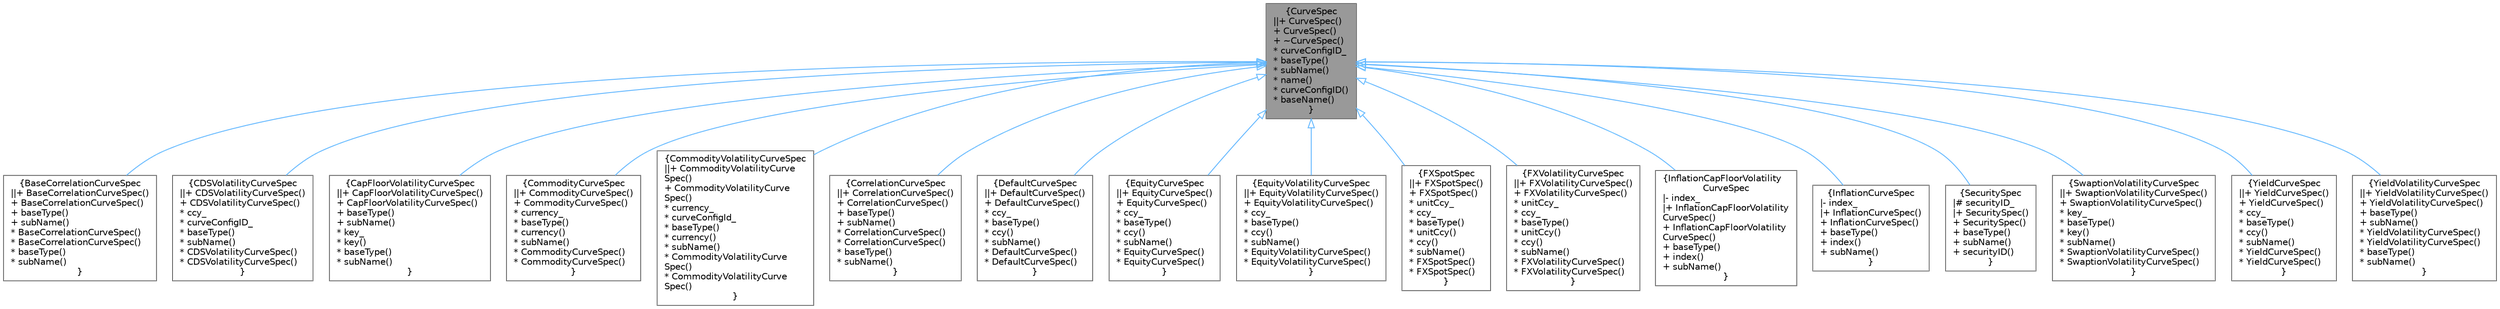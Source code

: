 digraph "CurveSpec"
{
 // INTERACTIVE_SVG=YES
 // LATEX_PDF_SIZE
  bgcolor="transparent";
  edge [fontname=Helvetica,fontsize=10,labelfontname=Helvetica,labelfontsize=10];
  node [fontname=Helvetica,fontsize=10,shape=box,height=0.2,width=0.4];
  Node1 [label="{CurveSpec\n||+ CurveSpec()\l+ CurveSpec()\l+ ~CurveSpec()\l* curveConfigID_\l* baseType()\l* subName()\l* name()\l* curveConfigID()\l* baseName()\l}",height=0.2,width=0.4,color="gray40", fillcolor="grey60", style="filled", fontcolor="black",tooltip="Curve Specification."];
  Node1 -> Node2 [dir="back",color="steelblue1",style="solid",arrowtail="onormal"];
  Node2 [label="{BaseCorrelationCurveSpec\n||+ BaseCorrelationCurveSpec()\l+ BaseCorrelationCurveSpec()\l+ baseType()\l+ subName()\l* BaseCorrelationCurveSpec()\l* BaseCorrelationCurveSpec()\l* baseType()\l* subName()\l}",height=0.2,width=0.4,color="gray40", fillcolor="white", style="filled",URL="$classore_1_1data_1_1_base_correlation_curve_spec.html",tooltip="Base Correlation surface description."];
  Node1 -> Node3 [dir="back",color="steelblue1",style="solid",arrowtail="onormal"];
  Node3 [label="{CDSVolatilityCurveSpec\n||+ CDSVolatilityCurveSpec()\l+ CDSVolatilityCurveSpec()\l* ccy_\l* curveConfigID_\l* baseType()\l* subName()\l* CDSVolatilityCurveSpec()\l* CDSVolatilityCurveSpec()\l}",height=0.2,width=0.4,color="gray40", fillcolor="white", style="filled",URL="$classore_1_1data_1_1_c_d_s_volatility_curve_spec.html",tooltip="CDS Volatility curve description."];
  Node1 -> Node4 [dir="back",color="steelblue1",style="solid",arrowtail="onormal"];
  Node4 [label="{CapFloorVolatilityCurveSpec\n||+ CapFloorVolatilityCurveSpec()\l+ CapFloorVolatilityCurveSpec()\l+ baseType()\l+ subName()\l* key_\l* key()\l* baseType()\l* subName()\l}",height=0.2,width=0.4,color="gray40", fillcolor="white", style="filled",URL="$classore_1_1data_1_1_cap_floor_volatility_curve_spec.html",tooltip="Cap/Floor Volatility curve description."];
  Node1 -> Node5 [dir="back",color="steelblue1",style="solid",arrowtail="onormal"];
  Node5 [label="{CommodityCurveSpec\n||+ CommodityCurveSpec()\l+ CommodityCurveSpec()\l* currency_\l* baseType()\l* currency()\l* subName()\l* CommodityCurveSpec()\l* CommodityCurveSpec()\l}",height=0.2,width=0.4,color="gray40", fillcolor="white", style="filled",URL="$classore_1_1data_1_1_commodity_curve_spec.html",tooltip="Commodity curve description."];
  Node1 -> Node6 [dir="back",color="steelblue1",style="solid",arrowtail="onormal"];
  Node6 [label="{CommodityVolatilityCurveSpec\n||+ CommodityVolatilityCurve\lSpec()\l+ CommodityVolatilityCurve\lSpec()\l* currency_\l* curveConfigId_\l* baseType()\l* currency()\l* subName()\l* CommodityVolatilityCurve\lSpec()\l* CommodityVolatilityCurve\lSpec()\l}",height=0.2,width=0.4,color="gray40", fillcolor="white", style="filled",URL="$classore_1_1data_1_1_commodity_volatility_curve_spec.html",tooltip="Commodity volatility description."];
  Node1 -> Node7 [dir="back",color="steelblue1",style="solid",arrowtail="onormal"];
  Node7 [label="{CorrelationCurveSpec\n||+ CorrelationCurveSpec()\l+ CorrelationCurveSpec()\l+ baseType()\l+ subName()\l* CorrelationCurveSpec()\l* CorrelationCurveSpec()\l* baseType()\l* subName()\l}",height=0.2,width=0.4,color="gray40", fillcolor="white", style="filled",URL="$classore_1_1data_1_1_correlation_curve_spec.html",tooltip="Correlation curve description."];
  Node1 -> Node8 [dir="back",color="steelblue1",style="solid",arrowtail="onormal"];
  Node8 [label="{DefaultCurveSpec\n||+ DefaultCurveSpec()\l+ DefaultCurveSpec()\l* ccy_\l* baseType()\l* ccy()\l* subName()\l* DefaultCurveSpec()\l* DefaultCurveSpec()\l}",height=0.2,width=0.4,color="gray40", fillcolor="white", style="filled",URL="$classore_1_1data_1_1_default_curve_spec.html",tooltip="Default curve description."];
  Node1 -> Node9 [dir="back",color="steelblue1",style="solid",arrowtail="onormal"];
  Node9 [label="{EquityCurveSpec\n||+ EquityCurveSpec()\l+ EquityCurveSpec()\l* ccy_\l* baseType()\l* ccy()\l* subName()\l* EquityCurveSpec()\l* EquityCurveSpec()\l}",height=0.2,width=0.4,color="gray40", fillcolor="white", style="filled",URL="$classore_1_1data_1_1_equity_curve_spec.html",tooltip="Equity curve description."];
  Node1 -> Node10 [dir="back",color="steelblue1",style="solid",arrowtail="onormal"];
  Node10 [label="{EquityVolatilityCurveSpec\n||+ EquityVolatilityCurveSpec()\l+ EquityVolatilityCurveSpec()\l* ccy_\l* baseType()\l* ccy()\l* subName()\l* EquityVolatilityCurveSpec()\l* EquityVolatilityCurveSpec()\l}",height=0.2,width=0.4,color="gray40", fillcolor="white", style="filled",URL="$classore_1_1data_1_1_equity_volatility_curve_spec.html",tooltip="Equity Volatility curve description."];
  Node1 -> Node11 [dir="back",color="steelblue1",style="solid",arrowtail="onormal"];
  Node11 [label="{FXSpotSpec\n||+ FXSpotSpec()\l+ FXSpotSpec()\l* unitCcy_\l* ccy_\l* baseType()\l* unitCcy()\l* ccy()\l* subName()\l* FXSpotSpec()\l* FXSpotSpec()\l}",height=0.2,width=0.4,color="gray40", fillcolor="white", style="filled",URL="$classore_1_1data_1_1_f_x_spot_spec.html",tooltip="FX Spot description."];
  Node1 -> Node12 [dir="back",color="steelblue1",style="solid",arrowtail="onormal"];
  Node12 [label="{FXVolatilityCurveSpec\n||+ FXVolatilityCurveSpec()\l+ FXVolatilityCurveSpec()\l* unitCcy_\l* ccy_\l* baseType()\l* unitCcy()\l* ccy()\l* subName()\l* FXVolatilityCurveSpec()\l* FXVolatilityCurveSpec()\l}",height=0.2,width=0.4,color="gray40", fillcolor="white", style="filled",URL="$classore_1_1data_1_1_f_x_volatility_curve_spec.html",tooltip="FX Volatility curve description."];
  Node1 -> Node13 [dir="back",color="steelblue1",style="solid",arrowtail="onormal"];
  Node13 [label="{InflationCapFloorVolatility\lCurveSpec\n|- index_\l|+ InflationCapFloorVolatility\lCurveSpec()\l+ InflationCapFloorVolatility\lCurveSpec()\l+ baseType()\l+ index()\l+ subName()\l}",height=0.2,width=0.4,color="gray40", fillcolor="white", style="filled",URL="$classore_1_1data_1_1_inflation_cap_floor_volatility_curve_spec.html",tooltip="Inflation cap floor volatility description."];
  Node1 -> Node14 [dir="back",color="steelblue1",style="solid",arrowtail="onormal"];
  Node14 [label="{InflationCurveSpec\n|- index_\l|+ InflationCurveSpec()\l+ InflationCurveSpec()\l+ baseType()\l+ index()\l+ subName()\l}",height=0.2,width=0.4,color="gray40", fillcolor="white", style="filled",URL="$classore_1_1data_1_1_inflation_curve_spec.html",tooltip="Inflation curve description."];
  Node1 -> Node15 [dir="back",color="steelblue1",style="solid",arrowtail="onormal"];
  Node15 [label="{SecuritySpec\n|# securityID_\l|+ SecuritySpec()\l+ SecuritySpec()\l+ baseType()\l+ subName()\l+ securityID()\l}",height=0.2,width=0.4,color="gray40", fillcolor="white", style="filled",URL="$classore_1_1data_1_1_security_spec.html",tooltip="Security description."];
  Node1 -> Node16 [dir="back",color="steelblue1",style="solid",arrowtail="onormal"];
  Node16 [label="{SwaptionVolatilityCurveSpec\n||+ SwaptionVolatilityCurveSpec()\l+ SwaptionVolatilityCurveSpec()\l* key_\l* baseType()\l* key()\l* subName()\l* SwaptionVolatilityCurveSpec()\l* SwaptionVolatilityCurveSpec()\l}",height=0.2,width=0.4,color="gray40", fillcolor="white", style="filled",URL="$classore_1_1data_1_1_swaption_volatility_curve_spec.html",tooltip="Swaption Volatility curve description."];
  Node1 -> Node17 [dir="back",color="steelblue1",style="solid",arrowtail="onormal"];
  Node17 [label="{YieldCurveSpec\n||+ YieldCurveSpec()\l+ YieldCurveSpec()\l* ccy_\l* baseType()\l* ccy()\l* subName()\l* YieldCurveSpec()\l* YieldCurveSpec()\l}",height=0.2,width=0.4,color="gray40", fillcolor="white", style="filled",URL="$classore_1_1data_1_1_yield_curve_spec.html",tooltip="Yield curve description."];
  Node1 -> Node18 [dir="back",color="steelblue1",style="solid",arrowtail="onormal"];
  Node18 [label="{YieldVolatilityCurveSpec\n||+ YieldVolatilityCurveSpec()\l+ YieldVolatilityCurveSpec()\l+ baseType()\l+ subName()\l* YieldVolatilityCurveSpec()\l* YieldVolatilityCurveSpec()\l* baseType()\l* subName()\l}",height=0.2,width=0.4,color="gray40", fillcolor="white", style="filled",URL="$classore_1_1data_1_1_yield_volatility_curve_spec.html",tooltip="Yield volatility curve description."];
}
